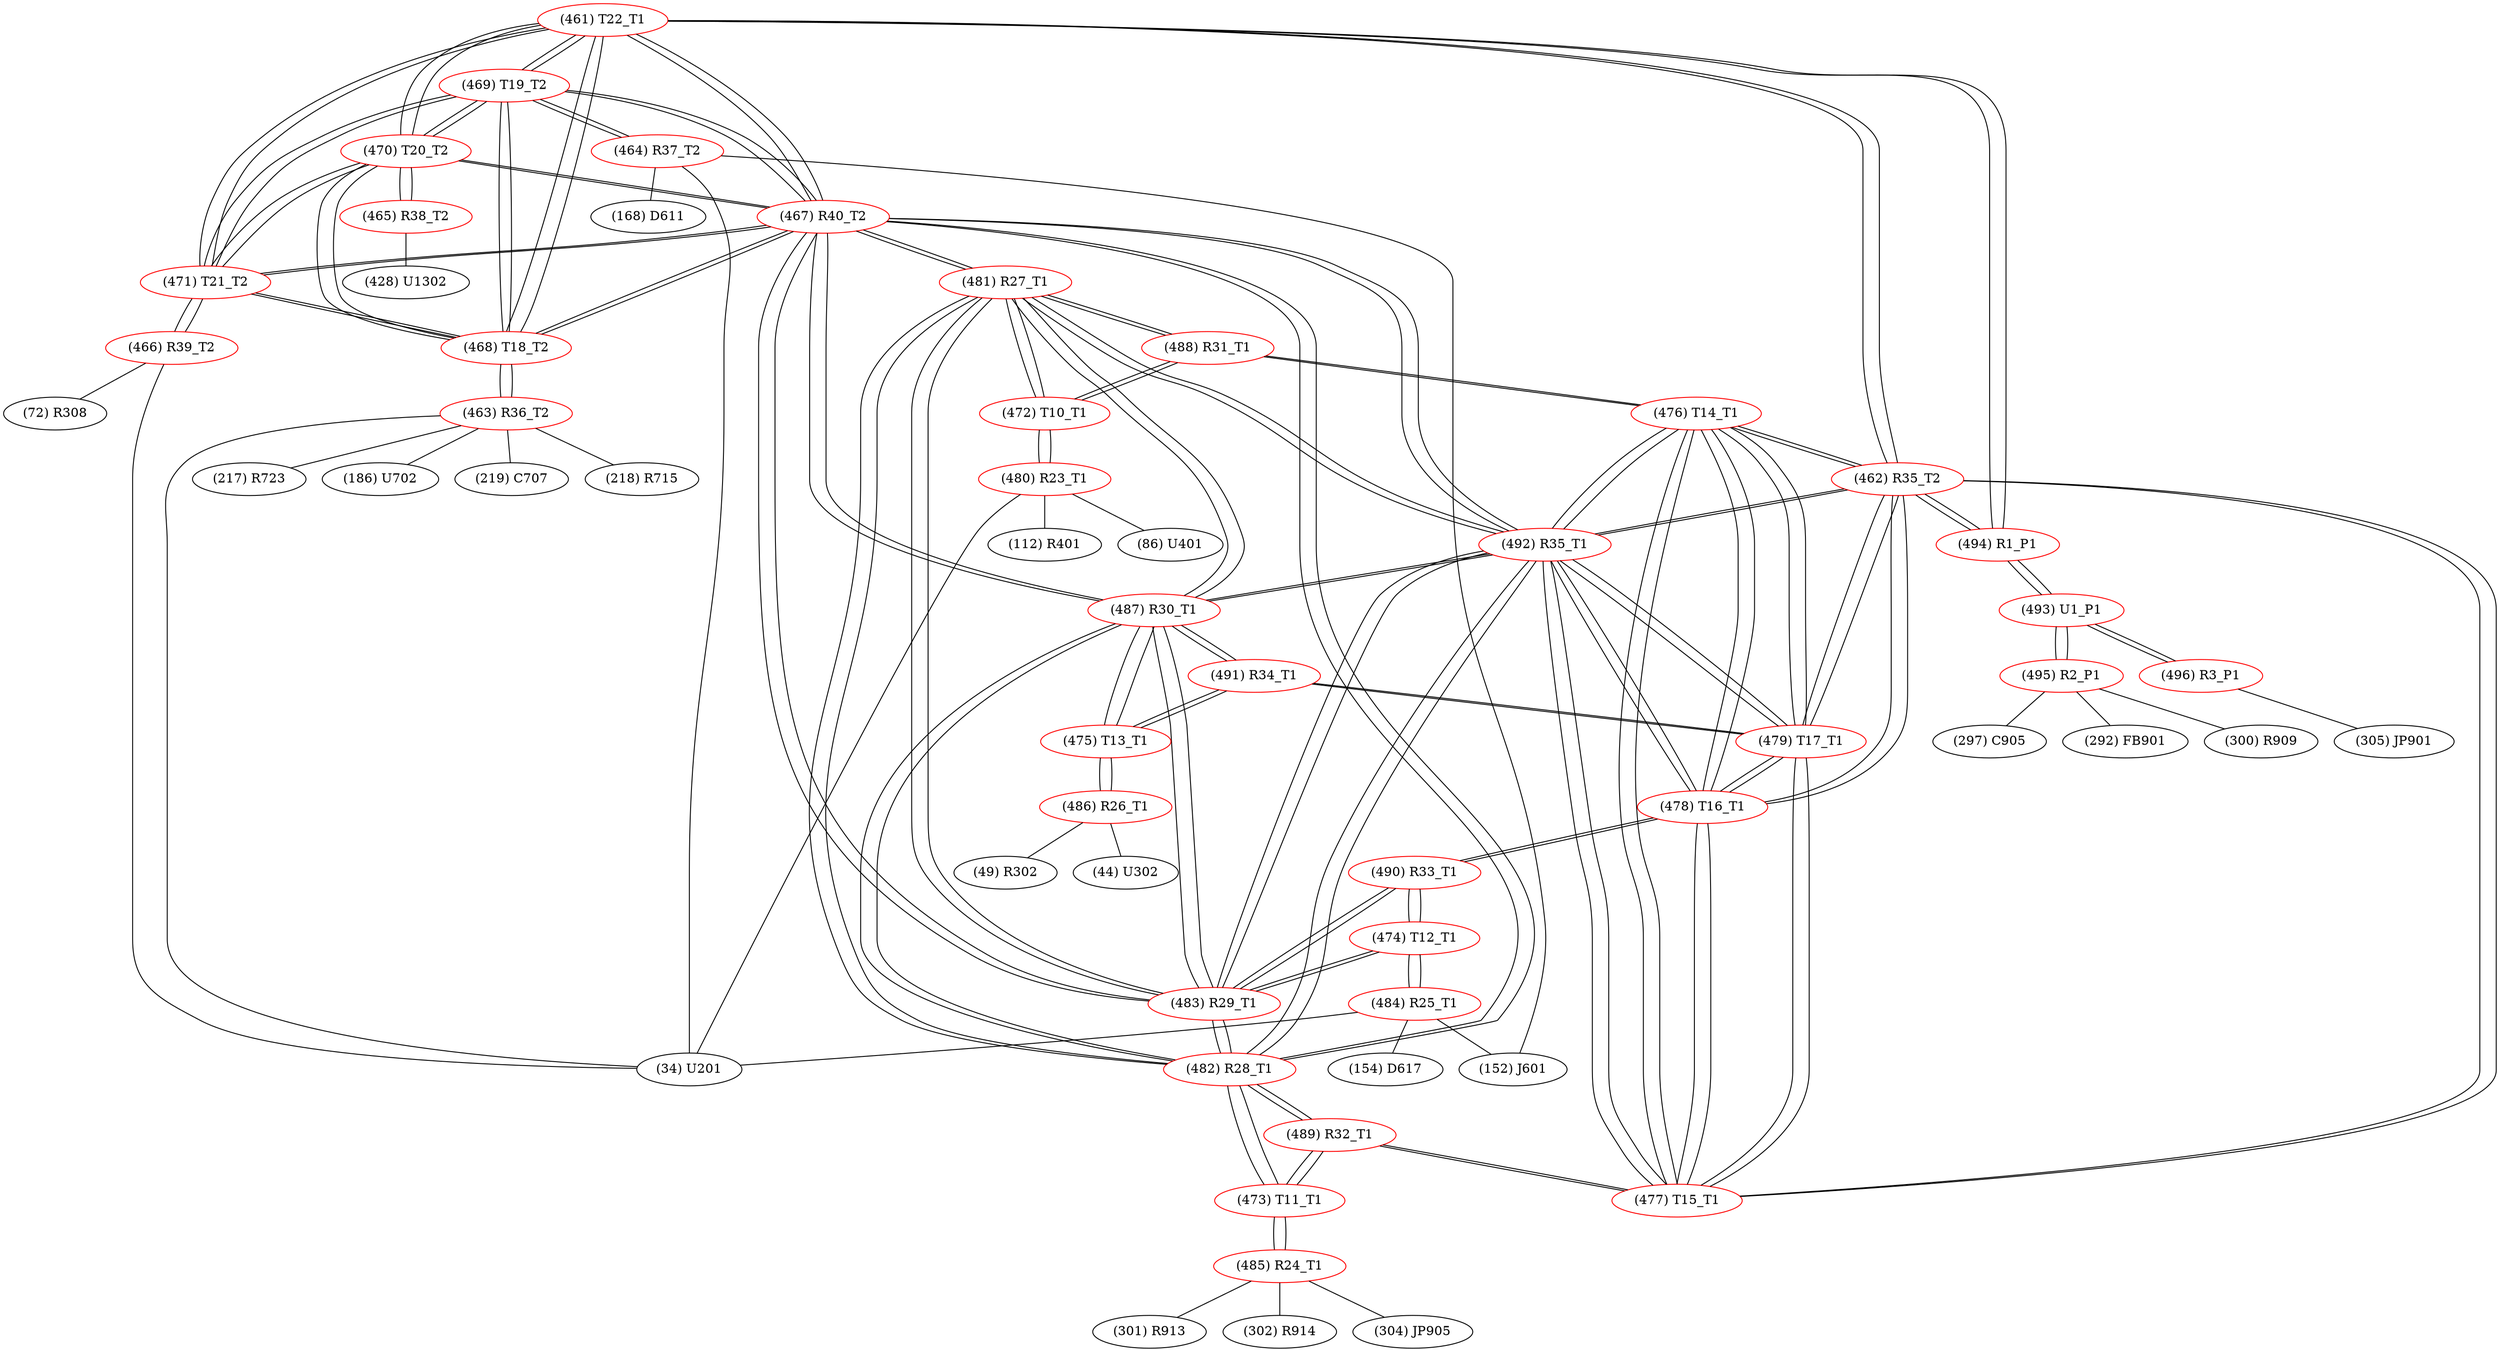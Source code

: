 graph {
	461 [label="(461) T22_T1" color=red]
	469 [label="(469) T19_T2"]
	470 [label="(470) T20_T2"]
	471 [label="(471) T21_T2"]
	468 [label="(468) T18_T2"]
	467 [label="(467) R40_T2"]
	494 [label="(494) R1_P1"]
	462 [label="(462) R35_T2"]
	462 [label="(462) R35_T2" color=red]
	477 [label="(477) T15_T1"]
	478 [label="(478) T16_T1"]
	476 [label="(476) T14_T1"]
	479 [label="(479) T17_T1"]
	492 [label="(492) R35_T1"]
	494 [label="(494) R1_P1"]
	461 [label="(461) T22_T1"]
	463 [label="(463) R36_T2" color=red]
	186 [label="(186) U702"]
	219 [label="(219) C707"]
	218 [label="(218) R715"]
	217 [label="(217) R723"]
	34 [label="(34) U201"]
	468 [label="(468) T18_T2"]
	464 [label="(464) R37_T2" color=red]
	34 [label="(34) U201"]
	168 [label="(168) D611"]
	152 [label="(152) J601"]
	469 [label="(469) T19_T2"]
	465 [label="(465) R38_T2" color=red]
	428 [label="(428) U1302"]
	470 [label="(470) T20_T2"]
	466 [label="(466) R39_T2" color=red]
	72 [label="(72) R308"]
	34 [label="(34) U201"]
	471 [label="(471) T21_T2"]
	467 [label="(467) R40_T2" color=red]
	469 [label="(469) T19_T2"]
	470 [label="(470) T20_T2"]
	471 [label="(471) T21_T2"]
	461 [label="(461) T22_T1"]
	468 [label="(468) T18_T2"]
	483 [label="(483) R29_T1"]
	482 [label="(482) R28_T1"]
	487 [label="(487) R30_T1"]
	481 [label="(481) R27_T1"]
	492 [label="(492) R35_T1"]
	468 [label="(468) T18_T2" color=red]
	469 [label="(469) T19_T2"]
	470 [label="(470) T20_T2"]
	471 [label="(471) T21_T2"]
	461 [label="(461) T22_T1"]
	467 [label="(467) R40_T2"]
	463 [label="(463) R36_T2"]
	469 [label="(469) T19_T2" color=red]
	470 [label="(470) T20_T2"]
	471 [label="(471) T21_T2"]
	461 [label="(461) T22_T1"]
	468 [label="(468) T18_T2"]
	467 [label="(467) R40_T2"]
	464 [label="(464) R37_T2"]
	470 [label="(470) T20_T2" color=red]
	469 [label="(469) T19_T2"]
	471 [label="(471) T21_T2"]
	461 [label="(461) T22_T1"]
	468 [label="(468) T18_T2"]
	467 [label="(467) R40_T2"]
	465 [label="(465) R38_T2"]
	471 [label="(471) T21_T2" color=red]
	469 [label="(469) T19_T2"]
	470 [label="(470) T20_T2"]
	461 [label="(461) T22_T1"]
	468 [label="(468) T18_T2"]
	467 [label="(467) R40_T2"]
	466 [label="(466) R39_T2"]
	472 [label="(472) T10_T1" color=red]
	480 [label="(480) R23_T1"]
	481 [label="(481) R27_T1"]
	488 [label="(488) R31_T1"]
	473 [label="(473) T11_T1" color=red]
	485 [label="(485) R24_T1"]
	489 [label="(489) R32_T1"]
	482 [label="(482) R28_T1"]
	474 [label="(474) T12_T1" color=red]
	490 [label="(490) R33_T1"]
	483 [label="(483) R29_T1"]
	484 [label="(484) R25_T1"]
	475 [label="(475) T13_T1" color=red]
	487 [label="(487) R30_T1"]
	491 [label="(491) R34_T1"]
	486 [label="(486) R26_T1"]
	476 [label="(476) T14_T1" color=red]
	477 [label="(477) T15_T1"]
	478 [label="(478) T16_T1"]
	479 [label="(479) T17_T1"]
	462 [label="(462) R35_T2"]
	492 [label="(492) R35_T1"]
	488 [label="(488) R31_T1"]
	477 [label="(477) T15_T1" color=red]
	478 [label="(478) T16_T1"]
	476 [label="(476) T14_T1"]
	479 [label="(479) T17_T1"]
	462 [label="(462) R35_T2"]
	492 [label="(492) R35_T1"]
	489 [label="(489) R32_T1"]
	478 [label="(478) T16_T1" color=red]
	477 [label="(477) T15_T1"]
	476 [label="(476) T14_T1"]
	479 [label="(479) T17_T1"]
	462 [label="(462) R35_T2"]
	492 [label="(492) R35_T1"]
	490 [label="(490) R33_T1"]
	479 [label="(479) T17_T1" color=red]
	477 [label="(477) T15_T1"]
	478 [label="(478) T16_T1"]
	476 [label="(476) T14_T1"]
	462 [label="(462) R35_T2"]
	492 [label="(492) R35_T1"]
	491 [label="(491) R34_T1"]
	480 [label="(480) R23_T1" color=red]
	112 [label="(112) R401"]
	86 [label="(86) U401"]
	34 [label="(34) U201"]
	472 [label="(472) T10_T1"]
	481 [label="(481) R27_T1" color=red]
	467 [label="(467) R40_T2"]
	483 [label="(483) R29_T1"]
	482 [label="(482) R28_T1"]
	487 [label="(487) R30_T1"]
	492 [label="(492) R35_T1"]
	472 [label="(472) T10_T1"]
	488 [label="(488) R31_T1"]
	482 [label="(482) R28_T1" color=red]
	467 [label="(467) R40_T2"]
	483 [label="(483) R29_T1"]
	487 [label="(487) R30_T1"]
	481 [label="(481) R27_T1"]
	492 [label="(492) R35_T1"]
	489 [label="(489) R32_T1"]
	473 [label="(473) T11_T1"]
	483 [label="(483) R29_T1" color=red]
	467 [label="(467) R40_T2"]
	482 [label="(482) R28_T1"]
	487 [label="(487) R30_T1"]
	481 [label="(481) R27_T1"]
	492 [label="(492) R35_T1"]
	490 [label="(490) R33_T1"]
	474 [label="(474) T12_T1"]
	484 [label="(484) R25_T1" color=red]
	34 [label="(34) U201"]
	154 [label="(154) D617"]
	152 [label="(152) J601"]
	474 [label="(474) T12_T1"]
	485 [label="(485) R24_T1" color=red]
	301 [label="(301) R913"]
	302 [label="(302) R914"]
	304 [label="(304) JP905"]
	473 [label="(473) T11_T1"]
	486 [label="(486) R26_T1" color=red]
	49 [label="(49) R302"]
	44 [label="(44) U302"]
	475 [label="(475) T13_T1"]
	487 [label="(487) R30_T1" color=red]
	467 [label="(467) R40_T2"]
	483 [label="(483) R29_T1"]
	482 [label="(482) R28_T1"]
	481 [label="(481) R27_T1"]
	492 [label="(492) R35_T1"]
	491 [label="(491) R34_T1"]
	475 [label="(475) T13_T1"]
	488 [label="(488) R31_T1" color=red]
	481 [label="(481) R27_T1"]
	472 [label="(472) T10_T1"]
	476 [label="(476) T14_T1"]
	489 [label="(489) R32_T1" color=red]
	477 [label="(477) T15_T1"]
	473 [label="(473) T11_T1"]
	482 [label="(482) R28_T1"]
	490 [label="(490) R33_T1" color=red]
	478 [label="(478) T16_T1"]
	474 [label="(474) T12_T1"]
	483 [label="(483) R29_T1"]
	491 [label="(491) R34_T1" color=red]
	479 [label="(479) T17_T1"]
	487 [label="(487) R30_T1"]
	475 [label="(475) T13_T1"]
	492 [label="(492) R35_T1" color=red]
	477 [label="(477) T15_T1"]
	478 [label="(478) T16_T1"]
	476 [label="(476) T14_T1"]
	479 [label="(479) T17_T1"]
	462 [label="(462) R35_T2"]
	467 [label="(467) R40_T2"]
	483 [label="(483) R29_T1"]
	482 [label="(482) R28_T1"]
	487 [label="(487) R30_T1"]
	481 [label="(481) R27_T1"]
	493 [label="(493) U1_P1" color=red]
	496 [label="(496) R3_P1"]
	495 [label="(495) R2_P1"]
	494 [label="(494) R1_P1"]
	494 [label="(494) R1_P1" color=red]
	461 [label="(461) T22_T1"]
	462 [label="(462) R35_T2"]
	493 [label="(493) U1_P1"]
	495 [label="(495) R2_P1" color=red]
	292 [label="(292) FB901"]
	300 [label="(300) R909"]
	297 [label="(297) C905"]
	493 [label="(493) U1_P1"]
	496 [label="(496) R3_P1" color=red]
	305 [label="(305) JP901"]
	493 [label="(493) U1_P1"]
	461 -- 469
	461 -- 470
	461 -- 471
	461 -- 468
	461 -- 467
	461 -- 494
	461 -- 462
	462 -- 477
	462 -- 478
	462 -- 476
	462 -- 479
	462 -- 492
	462 -- 494
	462 -- 461
	463 -- 186
	463 -- 219
	463 -- 218
	463 -- 217
	463 -- 34
	463 -- 468
	464 -- 34
	464 -- 168
	464 -- 152
	464 -- 469
	465 -- 428
	465 -- 470
	466 -- 72
	466 -- 34
	466 -- 471
	467 -- 469
	467 -- 470
	467 -- 471
	467 -- 461
	467 -- 468
	467 -- 483
	467 -- 482
	467 -- 487
	467 -- 481
	467 -- 492
	468 -- 469
	468 -- 470
	468 -- 471
	468 -- 461
	468 -- 467
	468 -- 463
	469 -- 470
	469 -- 471
	469 -- 461
	469 -- 468
	469 -- 467
	469 -- 464
	470 -- 469
	470 -- 471
	470 -- 461
	470 -- 468
	470 -- 467
	470 -- 465
	471 -- 469
	471 -- 470
	471 -- 461
	471 -- 468
	471 -- 467
	471 -- 466
	472 -- 480
	472 -- 481
	472 -- 488
	473 -- 485
	473 -- 489
	473 -- 482
	474 -- 490
	474 -- 483
	474 -- 484
	475 -- 487
	475 -- 491
	475 -- 486
	476 -- 477
	476 -- 478
	476 -- 479
	476 -- 462
	476 -- 492
	476 -- 488
	477 -- 478
	477 -- 476
	477 -- 479
	477 -- 462
	477 -- 492
	477 -- 489
	478 -- 477
	478 -- 476
	478 -- 479
	478 -- 462
	478 -- 492
	478 -- 490
	479 -- 477
	479 -- 478
	479 -- 476
	479 -- 462
	479 -- 492
	479 -- 491
	480 -- 112
	480 -- 86
	480 -- 34
	480 -- 472
	481 -- 467
	481 -- 483
	481 -- 482
	481 -- 487
	481 -- 492
	481 -- 472
	481 -- 488
	482 -- 467
	482 -- 483
	482 -- 487
	482 -- 481
	482 -- 492
	482 -- 489
	482 -- 473
	483 -- 467
	483 -- 482
	483 -- 487
	483 -- 481
	483 -- 492
	483 -- 490
	483 -- 474
	484 -- 34
	484 -- 154
	484 -- 152
	484 -- 474
	485 -- 301
	485 -- 302
	485 -- 304
	485 -- 473
	486 -- 49
	486 -- 44
	486 -- 475
	487 -- 467
	487 -- 483
	487 -- 482
	487 -- 481
	487 -- 492
	487 -- 491
	487 -- 475
	488 -- 481
	488 -- 472
	488 -- 476
	489 -- 477
	489 -- 473
	489 -- 482
	490 -- 478
	490 -- 474
	490 -- 483
	491 -- 479
	491 -- 487
	491 -- 475
	492 -- 477
	492 -- 478
	492 -- 476
	492 -- 479
	492 -- 462
	492 -- 467
	492 -- 483
	492 -- 482
	492 -- 487
	492 -- 481
	493 -- 496
	493 -- 495
	493 -- 494
	494 -- 461
	494 -- 462
	494 -- 493
	495 -- 292
	495 -- 300
	495 -- 297
	495 -- 493
	496 -- 305
	496 -- 493
}